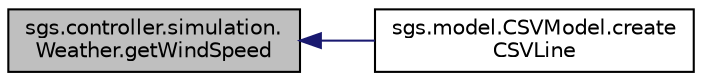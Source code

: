 digraph "sgs.controller.simulation.Weather.getWindSpeed"
{
  edge [fontname="Helvetica",fontsize="10",labelfontname="Helvetica",labelfontsize="10"];
  node [fontname="Helvetica",fontsize="10",shape=record];
  rankdir="LR";
  Node1 [label="sgs.controller.simulation.\lWeather.getWindSpeed",height=0.2,width=0.4,color="black", fillcolor="grey75", style="filled" fontcolor="black"];
  Node1 -> Node2 [dir="back",color="midnightblue",fontsize="10",style="solid",fontname="Helvetica"];
  Node2 [label="sgs.model.CSVModel.create\lCSVLine",height=0.2,width=0.4,color="black", fillcolor="white", style="filled",URL="$classsgs_1_1model_1_1_c_s_v_model.html#ad813d09f3ecd96155bfecf3a07f07466"];
}
